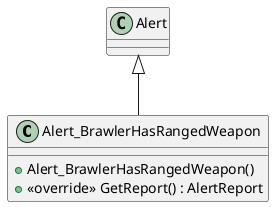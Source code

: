 @startuml
class Alert_BrawlerHasRangedWeapon {
    + Alert_BrawlerHasRangedWeapon()
    + <<override>> GetReport() : AlertReport
}
Alert <|-- Alert_BrawlerHasRangedWeapon
@enduml
